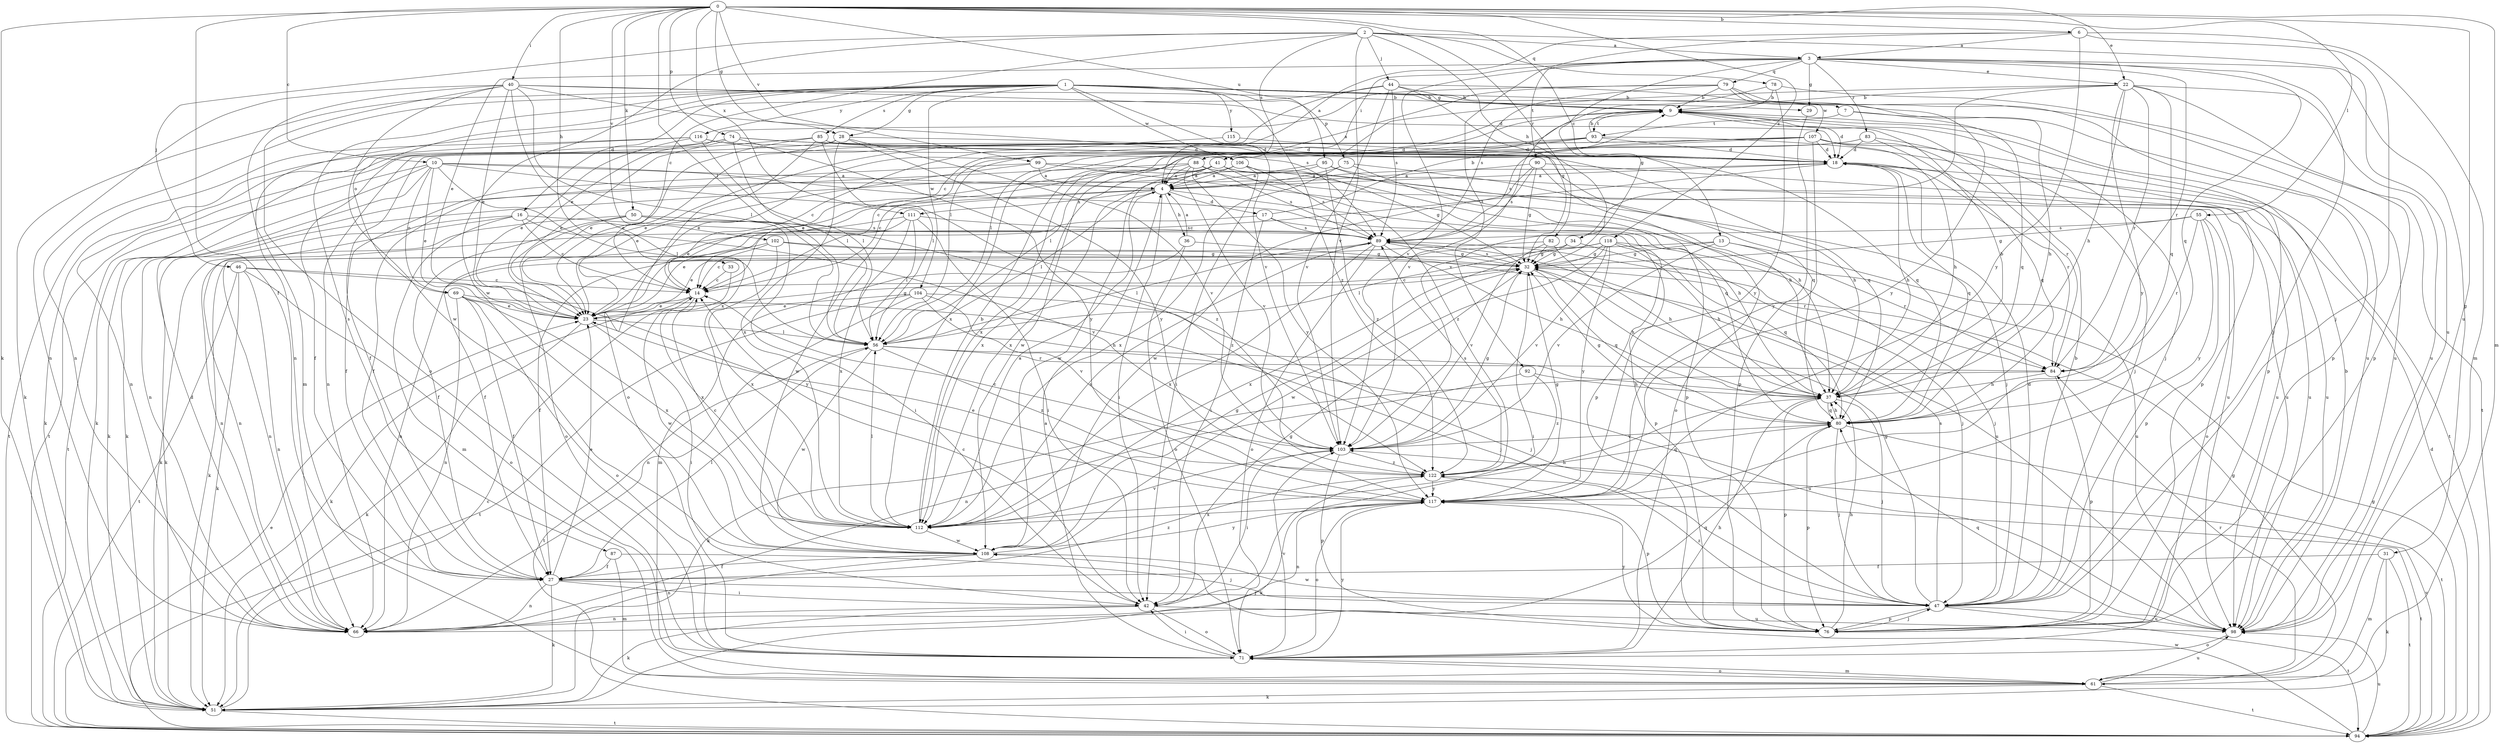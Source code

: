 strict digraph  {
0;
1;
2;
3;
4;
6;
7;
9;
10;
13;
14;
16;
17;
18;
22;
23;
27;
28;
29;
31;
32;
33;
34;
36;
37;
40;
41;
42;
44;
46;
47;
50;
51;
55;
56;
61;
66;
69;
71;
74;
75;
76;
78;
79;
80;
82;
83;
84;
85;
87;
88;
89;
90;
92;
93;
94;
95;
98;
99;
102;
103;
104;
106;
107;
108;
111;
112;
115;
116;
117;
118;
122;
0 -> 6  [label=b];
0 -> 10  [label=c];
0 -> 13  [label=c];
0 -> 22  [label=e];
0 -> 27  [label=f];
0 -> 28  [label=g];
0 -> 33  [label=h];
0 -> 40  [label=i];
0 -> 50  [label=k];
0 -> 51  [label=k];
0 -> 55  [label=l];
0 -> 56  [label=l];
0 -> 61  [label=m];
0 -> 74  [label=p];
0 -> 82  [label=r];
0 -> 95  [label=u];
0 -> 98  [label=u];
0 -> 99  [label=v];
0 -> 102  [label=v];
0 -> 111  [label=x];
0 -> 118  [label=z];
1 -> 7  [label=b];
1 -> 9  [label=b];
1 -> 16  [label=d];
1 -> 28  [label=g];
1 -> 29  [label=g];
1 -> 51  [label=k];
1 -> 66  [label=n];
1 -> 69  [label=o];
1 -> 75  [label=p];
1 -> 85  [label=s];
1 -> 87  [label=s];
1 -> 103  [label=v];
1 -> 104  [label=w];
1 -> 106  [label=w];
1 -> 107  [label=w];
1 -> 115  [label=y];
1 -> 116  [label=y];
1 -> 122  [label=z];
2 -> 3  [label=a];
2 -> 14  [label=c];
2 -> 34  [label=h];
2 -> 44  [label=j];
2 -> 46  [label=j];
2 -> 78  [label=q];
2 -> 88  [label=s];
2 -> 98  [label=u];
2 -> 103  [label=v];
2 -> 108  [label=w];
3 -> 22  [label=e];
3 -> 23  [label=e];
3 -> 29  [label=g];
3 -> 31  [label=g];
3 -> 32  [label=g];
3 -> 41  [label=i];
3 -> 47  [label=j];
3 -> 79  [label=q];
3 -> 80  [label=q];
3 -> 83  [label=r];
3 -> 84  [label=r];
3 -> 90  [label=t];
3 -> 103  [label=v];
4 -> 17  [label=d];
4 -> 23  [label=e];
4 -> 36  [label=h];
4 -> 37  [label=h];
4 -> 42  [label=i];
4 -> 56  [label=l];
4 -> 108  [label=w];
4 -> 111  [label=x];
6 -> 3  [label=a];
6 -> 4  [label=a];
6 -> 47  [label=j];
6 -> 61  [label=m];
6 -> 92  [label=t];
6 -> 117  [label=y];
7 -> 37  [label=h];
7 -> 80  [label=q];
7 -> 93  [label=t];
9 -> 18  [label=d];
9 -> 47  [label=j];
9 -> 56  [label=l];
9 -> 76  [label=p];
9 -> 93  [label=t];
9 -> 112  [label=x];
10 -> 4  [label=a];
10 -> 23  [label=e];
10 -> 51  [label=k];
10 -> 56  [label=l];
10 -> 66  [label=n];
10 -> 69  [label=o];
10 -> 76  [label=p];
10 -> 94  [label=t];
10 -> 122  [label=z];
13 -> 32  [label=g];
13 -> 66  [label=n];
13 -> 84  [label=r];
13 -> 98  [label=u];
13 -> 103  [label=v];
14 -> 23  [label=e];
14 -> 51  [label=k];
14 -> 108  [label=w];
16 -> 14  [label=c];
16 -> 51  [label=k];
16 -> 61  [label=m];
16 -> 66  [label=n];
16 -> 89  [label=s];
16 -> 103  [label=v];
17 -> 9  [label=b];
17 -> 27  [label=f];
17 -> 42  [label=i];
17 -> 76  [label=p];
17 -> 89  [label=s];
18 -> 4  [label=a];
18 -> 14  [label=c];
18 -> 37  [label=h];
18 -> 80  [label=q];
18 -> 84  [label=r];
18 -> 98  [label=u];
22 -> 9  [label=b];
22 -> 37  [label=h];
22 -> 56  [label=l];
22 -> 76  [label=p];
22 -> 80  [label=q];
22 -> 84  [label=r];
22 -> 98  [label=u];
22 -> 103  [label=v];
22 -> 117  [label=y];
23 -> 32  [label=g];
23 -> 42  [label=i];
23 -> 51  [label=k];
23 -> 56  [label=l];
27 -> 23  [label=e];
27 -> 42  [label=i];
27 -> 47  [label=j];
27 -> 51  [label=k];
27 -> 56  [label=l];
27 -> 66  [label=n];
27 -> 122  [label=z];
28 -> 18  [label=d];
28 -> 23  [label=e];
28 -> 94  [label=t];
28 -> 103  [label=v];
28 -> 112  [label=x];
28 -> 117  [label=y];
29 -> 117  [label=y];
31 -> 27  [label=f];
31 -> 51  [label=k];
31 -> 61  [label=m];
31 -> 94  [label=t];
32 -> 14  [label=c];
32 -> 37  [label=h];
32 -> 42  [label=i];
32 -> 80  [label=q];
32 -> 89  [label=s];
33 -> 14  [label=c];
33 -> 112  [label=x];
34 -> 32  [label=g];
34 -> 47  [label=j];
34 -> 56  [label=l];
36 -> 4  [label=a];
36 -> 32  [label=g];
36 -> 61  [label=m];
36 -> 71  [label=o];
37 -> 9  [label=b];
37 -> 47  [label=j];
37 -> 76  [label=p];
37 -> 80  [label=q];
40 -> 9  [label=b];
40 -> 18  [label=d];
40 -> 23  [label=e];
40 -> 56  [label=l];
40 -> 61  [label=m];
40 -> 66  [label=n];
40 -> 71  [label=o];
40 -> 89  [label=s];
40 -> 108  [label=w];
40 -> 112  [label=x];
41 -> 4  [label=a];
41 -> 14  [label=c];
41 -> 37  [label=h];
41 -> 47  [label=j];
41 -> 108  [label=w];
41 -> 112  [label=x];
41 -> 122  [label=z];
42 -> 14  [label=c];
42 -> 32  [label=g];
42 -> 51  [label=k];
42 -> 66  [label=n];
42 -> 71  [label=o];
42 -> 98  [label=u];
44 -> 9  [label=b];
44 -> 14  [label=c];
44 -> 32  [label=g];
44 -> 66  [label=n];
44 -> 89  [label=s];
44 -> 98  [label=u];
44 -> 103  [label=v];
46 -> 14  [label=c];
46 -> 51  [label=k];
46 -> 66  [label=n];
46 -> 71  [label=o];
46 -> 94  [label=t];
46 -> 117  [label=y];
47 -> 9  [label=b];
47 -> 18  [label=d];
47 -> 32  [label=g];
47 -> 76  [label=p];
47 -> 89  [label=s];
47 -> 94  [label=t];
47 -> 98  [label=u];
47 -> 108  [label=w];
47 -> 122  [label=z];
50 -> 27  [label=f];
50 -> 42  [label=i];
50 -> 51  [label=k];
50 -> 71  [label=o];
50 -> 89  [label=s];
50 -> 122  [label=z];
51 -> 14  [label=c];
51 -> 94  [label=t];
55 -> 32  [label=g];
55 -> 71  [label=o];
55 -> 76  [label=p];
55 -> 84  [label=r];
55 -> 89  [label=s];
55 -> 117  [label=y];
56 -> 84  [label=r];
56 -> 94  [label=t];
56 -> 98  [label=u];
56 -> 108  [label=w];
56 -> 122  [label=z];
61 -> 32  [label=g];
61 -> 51  [label=k];
61 -> 71  [label=o];
61 -> 84  [label=r];
61 -> 94  [label=t];
61 -> 98  [label=u];
66 -> 18  [label=d];
66 -> 80  [label=q];
69 -> 23  [label=e];
69 -> 27  [label=f];
69 -> 47  [label=j];
69 -> 66  [label=n];
69 -> 71  [label=o];
69 -> 112  [label=x];
71 -> 4  [label=a];
71 -> 37  [label=h];
71 -> 42  [label=i];
71 -> 61  [label=m];
71 -> 103  [label=v];
71 -> 117  [label=y];
74 -> 18  [label=d];
74 -> 23  [label=e];
74 -> 27  [label=f];
74 -> 56  [label=l];
74 -> 66  [label=n];
74 -> 80  [label=q];
74 -> 117  [label=y];
75 -> 4  [label=a];
75 -> 37  [label=h];
75 -> 76  [label=p];
75 -> 112  [label=x];
76 -> 37  [label=h];
76 -> 47  [label=j];
76 -> 117  [label=y];
78 -> 9  [label=b];
78 -> 94  [label=t];
78 -> 103  [label=v];
78 -> 117  [label=y];
79 -> 4  [label=a];
79 -> 9  [label=b];
79 -> 23  [label=e];
79 -> 76  [label=p];
79 -> 89  [label=s];
79 -> 98  [label=u];
79 -> 117  [label=y];
80 -> 32  [label=g];
80 -> 37  [label=h];
80 -> 47  [label=j];
80 -> 76  [label=p];
80 -> 94  [label=t];
80 -> 103  [label=v];
82 -> 27  [label=f];
82 -> 32  [label=g];
82 -> 37  [label=h];
82 -> 103  [label=v];
83 -> 18  [label=d];
83 -> 23  [label=e];
83 -> 47  [label=j];
83 -> 56  [label=l];
83 -> 80  [label=q];
84 -> 37  [label=h];
84 -> 51  [label=k];
84 -> 76  [label=p];
85 -> 18  [label=d];
85 -> 23  [label=e];
85 -> 51  [label=k];
85 -> 56  [label=l];
85 -> 71  [label=o];
85 -> 80  [label=q];
87 -> 27  [label=f];
87 -> 47  [label=j];
87 -> 61  [label=m];
88 -> 4  [label=a];
88 -> 14  [label=c];
88 -> 27  [label=f];
88 -> 89  [label=s];
88 -> 98  [label=u];
88 -> 103  [label=v];
88 -> 117  [label=y];
89 -> 32  [label=g];
89 -> 37  [label=h];
89 -> 51  [label=k];
89 -> 56  [label=l];
89 -> 71  [label=o];
89 -> 84  [label=r];
89 -> 112  [label=x];
90 -> 4  [label=a];
90 -> 32  [label=g];
90 -> 71  [label=o];
90 -> 89  [label=s];
90 -> 98  [label=u];
90 -> 108  [label=w];
92 -> 37  [label=h];
92 -> 66  [label=n];
92 -> 122  [label=z];
93 -> 9  [label=b];
93 -> 14  [label=c];
93 -> 18  [label=d];
93 -> 23  [label=e];
93 -> 76  [label=p];
93 -> 112  [label=x];
94 -> 18  [label=d];
94 -> 23  [label=e];
94 -> 32  [label=g];
94 -> 98  [label=u];
94 -> 103  [label=v];
94 -> 108  [label=w];
95 -> 4  [label=a];
95 -> 37  [label=h];
95 -> 51  [label=k];
95 -> 98  [label=u];
95 -> 122  [label=z];
98 -> 9  [label=b];
98 -> 71  [label=o];
98 -> 80  [label=q];
99 -> 4  [label=a];
99 -> 23  [label=e];
99 -> 27  [label=f];
99 -> 80  [label=q];
99 -> 98  [label=u];
102 -> 14  [label=c];
102 -> 32  [label=g];
102 -> 66  [label=n];
102 -> 98  [label=u];
102 -> 112  [label=x];
103 -> 32  [label=g];
103 -> 42  [label=i];
103 -> 76  [label=p];
103 -> 122  [label=z];
104 -> 23  [label=e];
104 -> 37  [label=h];
104 -> 47  [label=j];
104 -> 66  [label=n];
104 -> 94  [label=t];
104 -> 103  [label=v];
106 -> 4  [label=a];
106 -> 32  [label=g];
106 -> 42  [label=i];
106 -> 89  [label=s];
106 -> 112  [label=x];
107 -> 18  [label=d];
107 -> 27  [label=f];
107 -> 37  [label=h];
107 -> 66  [label=n];
107 -> 76  [label=p];
107 -> 84  [label=r];
107 -> 89  [label=s];
107 -> 94  [label=t];
107 -> 108  [label=w];
108 -> 27  [label=f];
108 -> 32  [label=g];
108 -> 66  [label=n];
108 -> 117  [label=y];
111 -> 23  [label=e];
111 -> 42  [label=i];
111 -> 56  [label=l];
111 -> 66  [label=n];
111 -> 89  [label=s];
111 -> 112  [label=x];
112 -> 4  [label=a];
112 -> 9  [label=b];
112 -> 14  [label=c];
112 -> 37  [label=h];
112 -> 56  [label=l];
112 -> 89  [label=s];
112 -> 103  [label=v];
112 -> 108  [label=w];
115 -> 14  [label=c];
115 -> 18  [label=d];
116 -> 18  [label=d];
116 -> 23  [label=e];
116 -> 51  [label=k];
116 -> 56  [label=l];
116 -> 80  [label=q];
116 -> 94  [label=t];
117 -> 23  [label=e];
117 -> 32  [label=g];
117 -> 66  [label=n];
117 -> 71  [label=o];
117 -> 94  [label=t];
117 -> 112  [label=x];
118 -> 23  [label=e];
118 -> 32  [label=g];
118 -> 37  [label=h];
118 -> 47  [label=j];
118 -> 80  [label=q];
118 -> 103  [label=v];
118 -> 108  [label=w];
118 -> 112  [label=x];
118 -> 117  [label=y];
122 -> 14  [label=c];
122 -> 51  [label=k];
122 -> 76  [label=p];
122 -> 80  [label=q];
122 -> 89  [label=s];
122 -> 117  [label=y];
}
